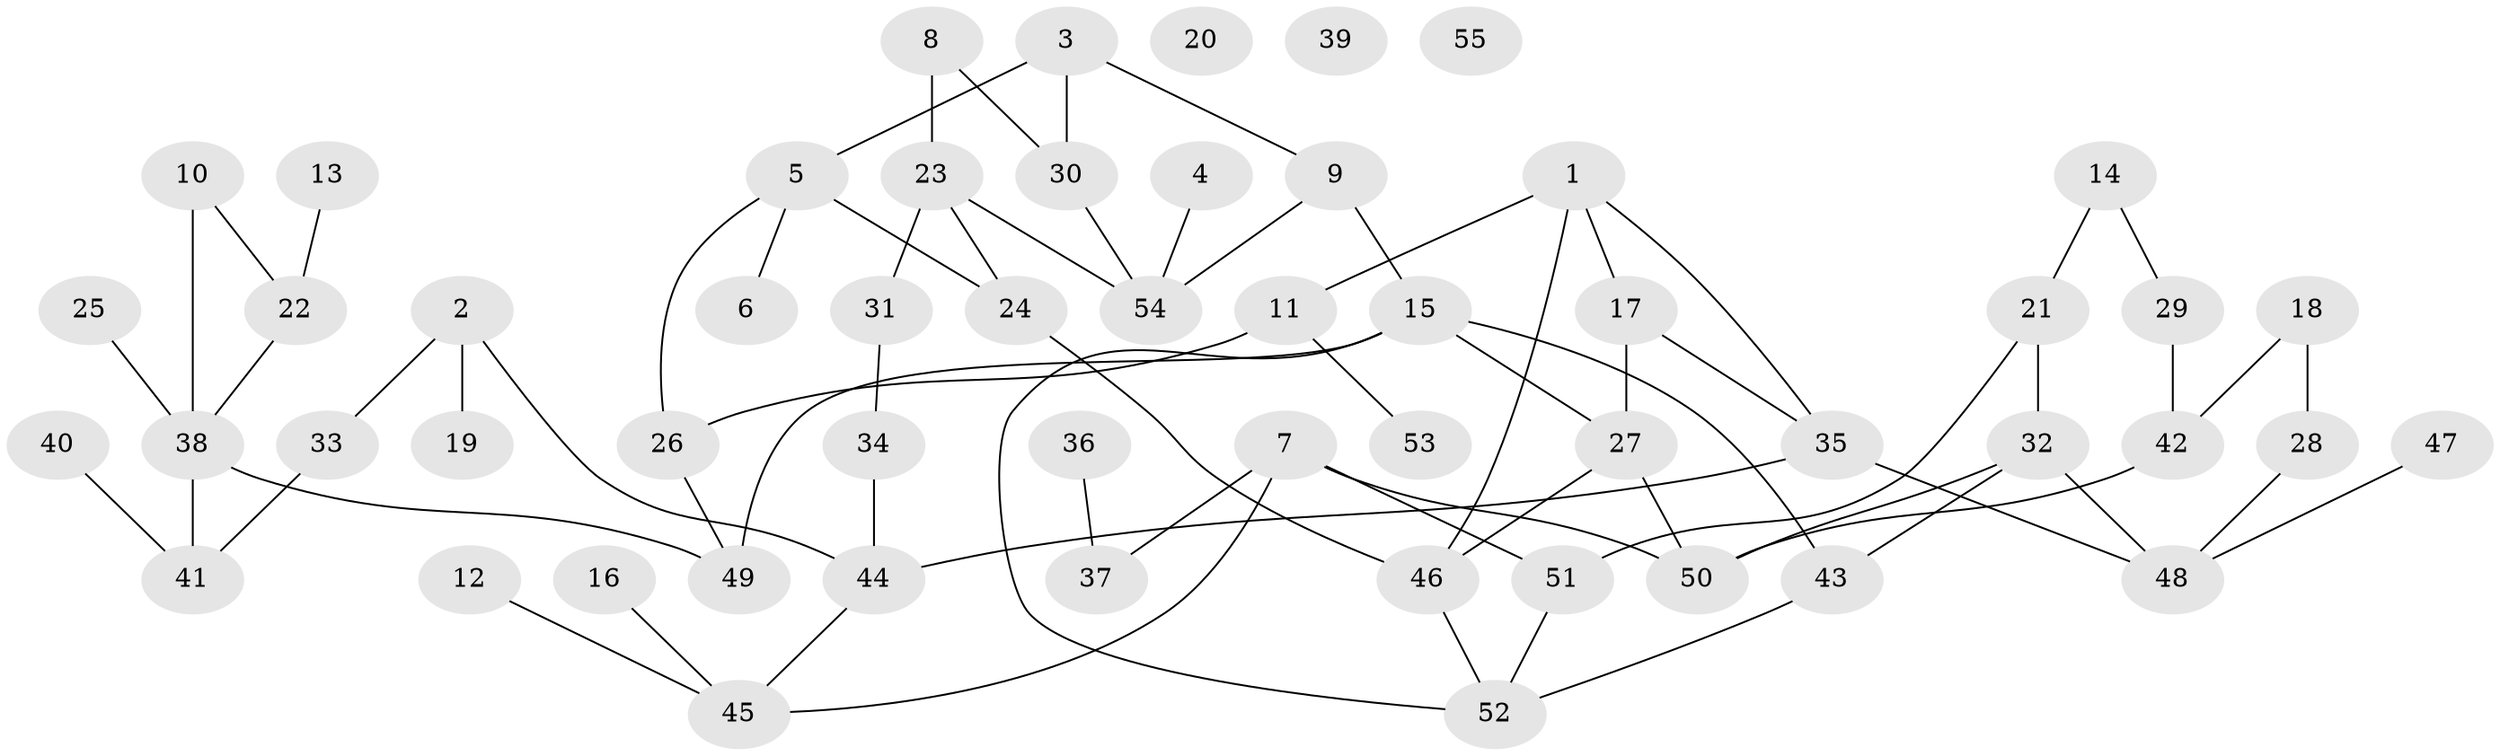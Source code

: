 // coarse degree distribution, {3: 0.16216216216216217, 2: 0.21621621621621623, 4: 0.13513513513513514, 1: 0.21621621621621623, 5: 0.16216216216216217, 0: 0.08108108108108109, 6: 0.02702702702702703}
// Generated by graph-tools (version 1.1) at 2025/41/03/06/25 10:41:22]
// undirected, 55 vertices, 71 edges
graph export_dot {
graph [start="1"]
  node [color=gray90,style=filled];
  1;
  2;
  3;
  4;
  5;
  6;
  7;
  8;
  9;
  10;
  11;
  12;
  13;
  14;
  15;
  16;
  17;
  18;
  19;
  20;
  21;
  22;
  23;
  24;
  25;
  26;
  27;
  28;
  29;
  30;
  31;
  32;
  33;
  34;
  35;
  36;
  37;
  38;
  39;
  40;
  41;
  42;
  43;
  44;
  45;
  46;
  47;
  48;
  49;
  50;
  51;
  52;
  53;
  54;
  55;
  1 -- 11;
  1 -- 17;
  1 -- 35;
  1 -- 46;
  2 -- 19;
  2 -- 33;
  2 -- 44;
  3 -- 5;
  3 -- 9;
  3 -- 30;
  4 -- 54;
  5 -- 6;
  5 -- 24;
  5 -- 26;
  7 -- 37;
  7 -- 45;
  7 -- 50;
  7 -- 51;
  8 -- 23;
  8 -- 30;
  9 -- 15;
  9 -- 54;
  10 -- 22;
  10 -- 38;
  11 -- 26;
  11 -- 53;
  12 -- 45;
  13 -- 22;
  14 -- 21;
  14 -- 29;
  15 -- 27;
  15 -- 43;
  15 -- 49;
  15 -- 52;
  16 -- 45;
  17 -- 27;
  17 -- 35;
  18 -- 28;
  18 -- 42;
  21 -- 32;
  21 -- 51;
  22 -- 38;
  23 -- 24;
  23 -- 31;
  23 -- 54;
  24 -- 46;
  25 -- 38;
  26 -- 49;
  27 -- 46;
  27 -- 50;
  28 -- 48;
  29 -- 42;
  30 -- 54;
  31 -- 34;
  32 -- 43;
  32 -- 48;
  32 -- 50;
  33 -- 41;
  34 -- 44;
  35 -- 44;
  35 -- 48;
  36 -- 37;
  38 -- 41;
  38 -- 49;
  40 -- 41;
  42 -- 50;
  43 -- 52;
  44 -- 45;
  46 -- 52;
  47 -- 48;
  51 -- 52;
}
